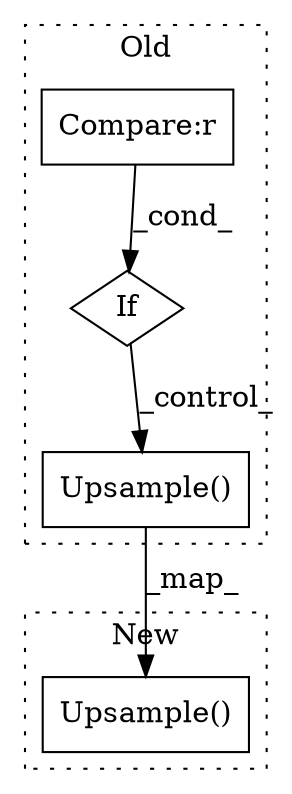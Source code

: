 digraph G {
subgraph cluster0 {
1 [label="Upsample()" a="75" s="2938" l="27" shape="box"];
3 [label="If" a="96" s="2896" l="3" shape="diamond"];
4 [label="Compare:r" a="40" s="2899" l="11" shape="box"];
label = "Old";
style="dotted";
}
subgraph cluster1 {
2 [label="Upsample()" a="75" s="2808" l="27" shape="box"];
label = "New";
style="dotted";
}
1 -> 2 [label="_map_"];
3 -> 1 [label="_control_"];
4 -> 3 [label="_cond_"];
}